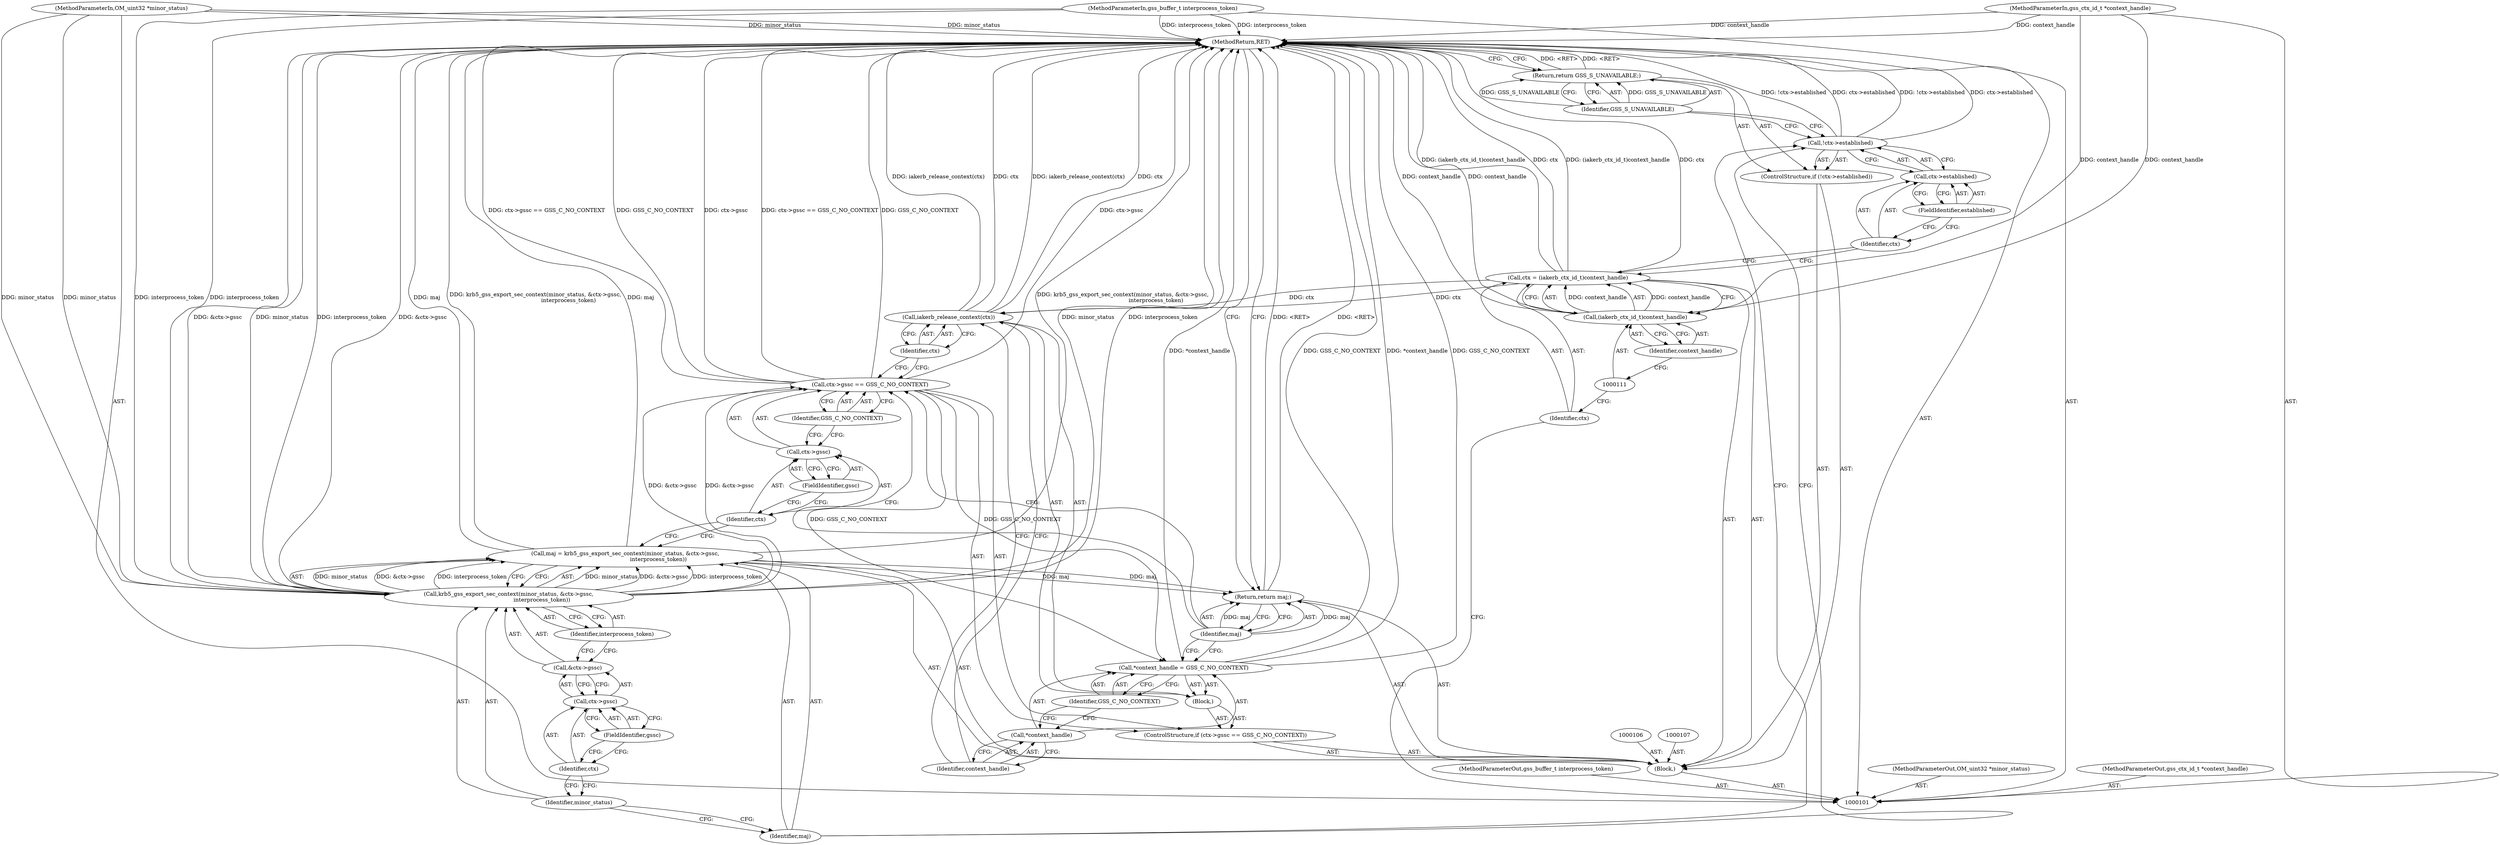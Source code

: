 digraph "1_krb5_3db8dfec1ef50ddd78d6ba9503185995876a39fd" {
"1000144" [label="(MethodReturn,RET)"];
"1000102" [label="(MethodParameterIn,OM_uint32 *minor_status)"];
"1000196" [label="(MethodParameterOut,OM_uint32 *minor_status)"];
"1000119" [label="(Identifier,GSS_S_UNAVAILABLE)"];
"1000118" [label="(Return,return GSS_S_UNAVAILABLE;)"];
"1000122" [label="(Call,krb5_gss_export_sec_context(minor_status, &ctx->gssc,\n                                      interprocess_token))"];
"1000123" [label="(Identifier,minor_status)"];
"1000120" [label="(Call,maj = krb5_gss_export_sec_context(minor_status, &ctx->gssc,\n                                      interprocess_token))"];
"1000121" [label="(Identifier,maj)"];
"1000124" [label="(Call,&ctx->gssc)"];
"1000125" [label="(Call,ctx->gssc)"];
"1000126" [label="(Identifier,ctx)"];
"1000127" [label="(FieldIdentifier,gssc)"];
"1000128" [label="(Identifier,interprocess_token)"];
"1000133" [label="(FieldIdentifier,gssc)"];
"1000134" [label="(Identifier,GSS_C_NO_CONTEXT)"];
"1000135" [label="(Block,)"];
"1000129" [label="(ControlStructure,if (ctx->gssc == GSS_C_NO_CONTEXT))"];
"1000130" [label="(Call,ctx->gssc == GSS_C_NO_CONTEXT)"];
"1000131" [label="(Call,ctx->gssc)"];
"1000132" [label="(Identifier,ctx)"];
"1000137" [label="(Identifier,ctx)"];
"1000136" [label="(Call,iakerb_release_context(ctx))"];
"1000141" [label="(Identifier,GSS_C_NO_CONTEXT)"];
"1000138" [label="(Call,*context_handle = GSS_C_NO_CONTEXT)"];
"1000139" [label="(Call,*context_handle)"];
"1000140" [label="(Identifier,context_handle)"];
"1000143" [label="(Identifier,maj)"];
"1000142" [label="(Return,return maj;)"];
"1000103" [label="(MethodParameterIn,gss_ctx_id_t *context_handle)"];
"1000197" [label="(MethodParameterOut,gss_ctx_id_t *context_handle)"];
"1000104" [label="(MethodParameterIn,gss_buffer_t interprocess_token)"];
"1000198" [label="(MethodParameterOut,gss_buffer_t interprocess_token)"];
"1000105" [label="(Block,)"];
"1000108" [label="(Call,ctx = (iakerb_ctx_id_t)context_handle)"];
"1000109" [label="(Identifier,ctx)"];
"1000110" [label="(Call,(iakerb_ctx_id_t)context_handle)"];
"1000112" [label="(Identifier,context_handle)"];
"1000115" [label="(Call,ctx->established)"];
"1000116" [label="(Identifier,ctx)"];
"1000117" [label="(FieldIdentifier,established)"];
"1000113" [label="(ControlStructure,if (!ctx->established))"];
"1000114" [label="(Call,!ctx->established)"];
"1000144" -> "1000101"  [label="AST: "];
"1000144" -> "1000118"  [label="CFG: "];
"1000144" -> "1000142"  [label="CFG: "];
"1000130" -> "1000144"  [label="DDG: ctx->gssc == GSS_C_NO_CONTEXT"];
"1000130" -> "1000144"  [label="DDG: GSS_C_NO_CONTEXT"];
"1000130" -> "1000144"  [label="DDG: ctx->gssc"];
"1000104" -> "1000144"  [label="DDG: interprocess_token"];
"1000114" -> "1000144"  [label="DDG: !ctx->established"];
"1000114" -> "1000144"  [label="DDG: ctx->established"];
"1000122" -> "1000144"  [label="DDG: minor_status"];
"1000122" -> "1000144"  [label="DDG: interprocess_token"];
"1000122" -> "1000144"  [label="DDG: &ctx->gssc"];
"1000138" -> "1000144"  [label="DDG: GSS_C_NO_CONTEXT"];
"1000138" -> "1000144"  [label="DDG: *context_handle"];
"1000103" -> "1000144"  [label="DDG: context_handle"];
"1000120" -> "1000144"  [label="DDG: maj"];
"1000120" -> "1000144"  [label="DDG: krb5_gss_export_sec_context(minor_status, &ctx->gssc,\n                                      interprocess_token)"];
"1000102" -> "1000144"  [label="DDG: minor_status"];
"1000110" -> "1000144"  [label="DDG: context_handle"];
"1000108" -> "1000144"  [label="DDG: (iakerb_ctx_id_t)context_handle"];
"1000108" -> "1000144"  [label="DDG: ctx"];
"1000136" -> "1000144"  [label="DDG: iakerb_release_context(ctx)"];
"1000136" -> "1000144"  [label="DDG: ctx"];
"1000142" -> "1000144"  [label="DDG: <RET>"];
"1000118" -> "1000144"  [label="DDG: <RET>"];
"1000102" -> "1000101"  [label="AST: "];
"1000102" -> "1000144"  [label="DDG: minor_status"];
"1000102" -> "1000122"  [label="DDG: minor_status"];
"1000196" -> "1000101"  [label="AST: "];
"1000119" -> "1000118"  [label="AST: "];
"1000119" -> "1000114"  [label="CFG: "];
"1000118" -> "1000119"  [label="CFG: "];
"1000119" -> "1000118"  [label="DDG: GSS_S_UNAVAILABLE"];
"1000118" -> "1000113"  [label="AST: "];
"1000118" -> "1000119"  [label="CFG: "];
"1000119" -> "1000118"  [label="AST: "];
"1000144" -> "1000118"  [label="CFG: "];
"1000118" -> "1000144"  [label="DDG: <RET>"];
"1000119" -> "1000118"  [label="DDG: GSS_S_UNAVAILABLE"];
"1000122" -> "1000120"  [label="AST: "];
"1000122" -> "1000128"  [label="CFG: "];
"1000123" -> "1000122"  [label="AST: "];
"1000124" -> "1000122"  [label="AST: "];
"1000128" -> "1000122"  [label="AST: "];
"1000120" -> "1000122"  [label="CFG: "];
"1000122" -> "1000144"  [label="DDG: minor_status"];
"1000122" -> "1000144"  [label="DDG: interprocess_token"];
"1000122" -> "1000144"  [label="DDG: &ctx->gssc"];
"1000122" -> "1000120"  [label="DDG: minor_status"];
"1000122" -> "1000120"  [label="DDG: &ctx->gssc"];
"1000122" -> "1000120"  [label="DDG: interprocess_token"];
"1000102" -> "1000122"  [label="DDG: minor_status"];
"1000104" -> "1000122"  [label="DDG: interprocess_token"];
"1000122" -> "1000130"  [label="DDG: &ctx->gssc"];
"1000123" -> "1000122"  [label="AST: "];
"1000123" -> "1000121"  [label="CFG: "];
"1000126" -> "1000123"  [label="CFG: "];
"1000120" -> "1000105"  [label="AST: "];
"1000120" -> "1000122"  [label="CFG: "];
"1000121" -> "1000120"  [label="AST: "];
"1000122" -> "1000120"  [label="AST: "];
"1000132" -> "1000120"  [label="CFG: "];
"1000120" -> "1000144"  [label="DDG: maj"];
"1000120" -> "1000144"  [label="DDG: krb5_gss_export_sec_context(minor_status, &ctx->gssc,\n                                      interprocess_token)"];
"1000122" -> "1000120"  [label="DDG: minor_status"];
"1000122" -> "1000120"  [label="DDG: &ctx->gssc"];
"1000122" -> "1000120"  [label="DDG: interprocess_token"];
"1000120" -> "1000142"  [label="DDG: maj"];
"1000121" -> "1000120"  [label="AST: "];
"1000121" -> "1000114"  [label="CFG: "];
"1000123" -> "1000121"  [label="CFG: "];
"1000124" -> "1000122"  [label="AST: "];
"1000124" -> "1000125"  [label="CFG: "];
"1000125" -> "1000124"  [label="AST: "];
"1000128" -> "1000124"  [label="CFG: "];
"1000125" -> "1000124"  [label="AST: "];
"1000125" -> "1000127"  [label="CFG: "];
"1000126" -> "1000125"  [label="AST: "];
"1000127" -> "1000125"  [label="AST: "];
"1000124" -> "1000125"  [label="CFG: "];
"1000126" -> "1000125"  [label="AST: "];
"1000126" -> "1000123"  [label="CFG: "];
"1000127" -> "1000126"  [label="CFG: "];
"1000127" -> "1000125"  [label="AST: "];
"1000127" -> "1000126"  [label="CFG: "];
"1000125" -> "1000127"  [label="CFG: "];
"1000128" -> "1000122"  [label="AST: "];
"1000128" -> "1000124"  [label="CFG: "];
"1000122" -> "1000128"  [label="CFG: "];
"1000133" -> "1000131"  [label="AST: "];
"1000133" -> "1000132"  [label="CFG: "];
"1000131" -> "1000133"  [label="CFG: "];
"1000134" -> "1000130"  [label="AST: "];
"1000134" -> "1000131"  [label="CFG: "];
"1000130" -> "1000134"  [label="CFG: "];
"1000135" -> "1000129"  [label="AST: "];
"1000136" -> "1000135"  [label="AST: "];
"1000138" -> "1000135"  [label="AST: "];
"1000129" -> "1000105"  [label="AST: "];
"1000130" -> "1000129"  [label="AST: "];
"1000135" -> "1000129"  [label="AST: "];
"1000130" -> "1000129"  [label="AST: "];
"1000130" -> "1000134"  [label="CFG: "];
"1000131" -> "1000130"  [label="AST: "];
"1000134" -> "1000130"  [label="AST: "];
"1000137" -> "1000130"  [label="CFG: "];
"1000143" -> "1000130"  [label="CFG: "];
"1000130" -> "1000144"  [label="DDG: ctx->gssc == GSS_C_NO_CONTEXT"];
"1000130" -> "1000144"  [label="DDG: GSS_C_NO_CONTEXT"];
"1000130" -> "1000144"  [label="DDG: ctx->gssc"];
"1000122" -> "1000130"  [label="DDG: &ctx->gssc"];
"1000130" -> "1000138"  [label="DDG: GSS_C_NO_CONTEXT"];
"1000131" -> "1000130"  [label="AST: "];
"1000131" -> "1000133"  [label="CFG: "];
"1000132" -> "1000131"  [label="AST: "];
"1000133" -> "1000131"  [label="AST: "];
"1000134" -> "1000131"  [label="CFG: "];
"1000132" -> "1000131"  [label="AST: "];
"1000132" -> "1000120"  [label="CFG: "];
"1000133" -> "1000132"  [label="CFG: "];
"1000137" -> "1000136"  [label="AST: "];
"1000137" -> "1000130"  [label="CFG: "];
"1000136" -> "1000137"  [label="CFG: "];
"1000136" -> "1000135"  [label="AST: "];
"1000136" -> "1000137"  [label="CFG: "];
"1000137" -> "1000136"  [label="AST: "];
"1000140" -> "1000136"  [label="CFG: "];
"1000136" -> "1000144"  [label="DDG: iakerb_release_context(ctx)"];
"1000136" -> "1000144"  [label="DDG: ctx"];
"1000108" -> "1000136"  [label="DDG: ctx"];
"1000141" -> "1000138"  [label="AST: "];
"1000141" -> "1000139"  [label="CFG: "];
"1000138" -> "1000141"  [label="CFG: "];
"1000138" -> "1000135"  [label="AST: "];
"1000138" -> "1000141"  [label="CFG: "];
"1000139" -> "1000138"  [label="AST: "];
"1000141" -> "1000138"  [label="AST: "];
"1000143" -> "1000138"  [label="CFG: "];
"1000138" -> "1000144"  [label="DDG: GSS_C_NO_CONTEXT"];
"1000138" -> "1000144"  [label="DDG: *context_handle"];
"1000130" -> "1000138"  [label="DDG: GSS_C_NO_CONTEXT"];
"1000139" -> "1000138"  [label="AST: "];
"1000139" -> "1000140"  [label="CFG: "];
"1000140" -> "1000139"  [label="AST: "];
"1000141" -> "1000139"  [label="CFG: "];
"1000140" -> "1000139"  [label="AST: "];
"1000140" -> "1000136"  [label="CFG: "];
"1000139" -> "1000140"  [label="CFG: "];
"1000143" -> "1000142"  [label="AST: "];
"1000143" -> "1000138"  [label="CFG: "];
"1000143" -> "1000130"  [label="CFG: "];
"1000142" -> "1000143"  [label="CFG: "];
"1000143" -> "1000142"  [label="DDG: maj"];
"1000142" -> "1000105"  [label="AST: "];
"1000142" -> "1000143"  [label="CFG: "];
"1000143" -> "1000142"  [label="AST: "];
"1000144" -> "1000142"  [label="CFG: "];
"1000142" -> "1000144"  [label="DDG: <RET>"];
"1000143" -> "1000142"  [label="DDG: maj"];
"1000120" -> "1000142"  [label="DDG: maj"];
"1000103" -> "1000101"  [label="AST: "];
"1000103" -> "1000144"  [label="DDG: context_handle"];
"1000103" -> "1000110"  [label="DDG: context_handle"];
"1000197" -> "1000101"  [label="AST: "];
"1000104" -> "1000101"  [label="AST: "];
"1000104" -> "1000144"  [label="DDG: interprocess_token"];
"1000104" -> "1000122"  [label="DDG: interprocess_token"];
"1000198" -> "1000101"  [label="AST: "];
"1000105" -> "1000101"  [label="AST: "];
"1000106" -> "1000105"  [label="AST: "];
"1000107" -> "1000105"  [label="AST: "];
"1000108" -> "1000105"  [label="AST: "];
"1000113" -> "1000105"  [label="AST: "];
"1000120" -> "1000105"  [label="AST: "];
"1000129" -> "1000105"  [label="AST: "];
"1000142" -> "1000105"  [label="AST: "];
"1000108" -> "1000105"  [label="AST: "];
"1000108" -> "1000110"  [label="CFG: "];
"1000109" -> "1000108"  [label="AST: "];
"1000110" -> "1000108"  [label="AST: "];
"1000116" -> "1000108"  [label="CFG: "];
"1000108" -> "1000144"  [label="DDG: (iakerb_ctx_id_t)context_handle"];
"1000108" -> "1000144"  [label="DDG: ctx"];
"1000110" -> "1000108"  [label="DDG: context_handle"];
"1000108" -> "1000136"  [label="DDG: ctx"];
"1000109" -> "1000108"  [label="AST: "];
"1000109" -> "1000101"  [label="CFG: "];
"1000111" -> "1000109"  [label="CFG: "];
"1000110" -> "1000108"  [label="AST: "];
"1000110" -> "1000112"  [label="CFG: "];
"1000111" -> "1000110"  [label="AST: "];
"1000112" -> "1000110"  [label="AST: "];
"1000108" -> "1000110"  [label="CFG: "];
"1000110" -> "1000144"  [label="DDG: context_handle"];
"1000110" -> "1000108"  [label="DDG: context_handle"];
"1000103" -> "1000110"  [label="DDG: context_handle"];
"1000112" -> "1000110"  [label="AST: "];
"1000112" -> "1000111"  [label="CFG: "];
"1000110" -> "1000112"  [label="CFG: "];
"1000115" -> "1000114"  [label="AST: "];
"1000115" -> "1000117"  [label="CFG: "];
"1000116" -> "1000115"  [label="AST: "];
"1000117" -> "1000115"  [label="AST: "];
"1000114" -> "1000115"  [label="CFG: "];
"1000116" -> "1000115"  [label="AST: "];
"1000116" -> "1000108"  [label="CFG: "];
"1000117" -> "1000116"  [label="CFG: "];
"1000117" -> "1000115"  [label="AST: "];
"1000117" -> "1000116"  [label="CFG: "];
"1000115" -> "1000117"  [label="CFG: "];
"1000113" -> "1000105"  [label="AST: "];
"1000114" -> "1000113"  [label="AST: "];
"1000118" -> "1000113"  [label="AST: "];
"1000114" -> "1000113"  [label="AST: "];
"1000114" -> "1000115"  [label="CFG: "];
"1000115" -> "1000114"  [label="AST: "];
"1000119" -> "1000114"  [label="CFG: "];
"1000121" -> "1000114"  [label="CFG: "];
"1000114" -> "1000144"  [label="DDG: !ctx->established"];
"1000114" -> "1000144"  [label="DDG: ctx->established"];
}
